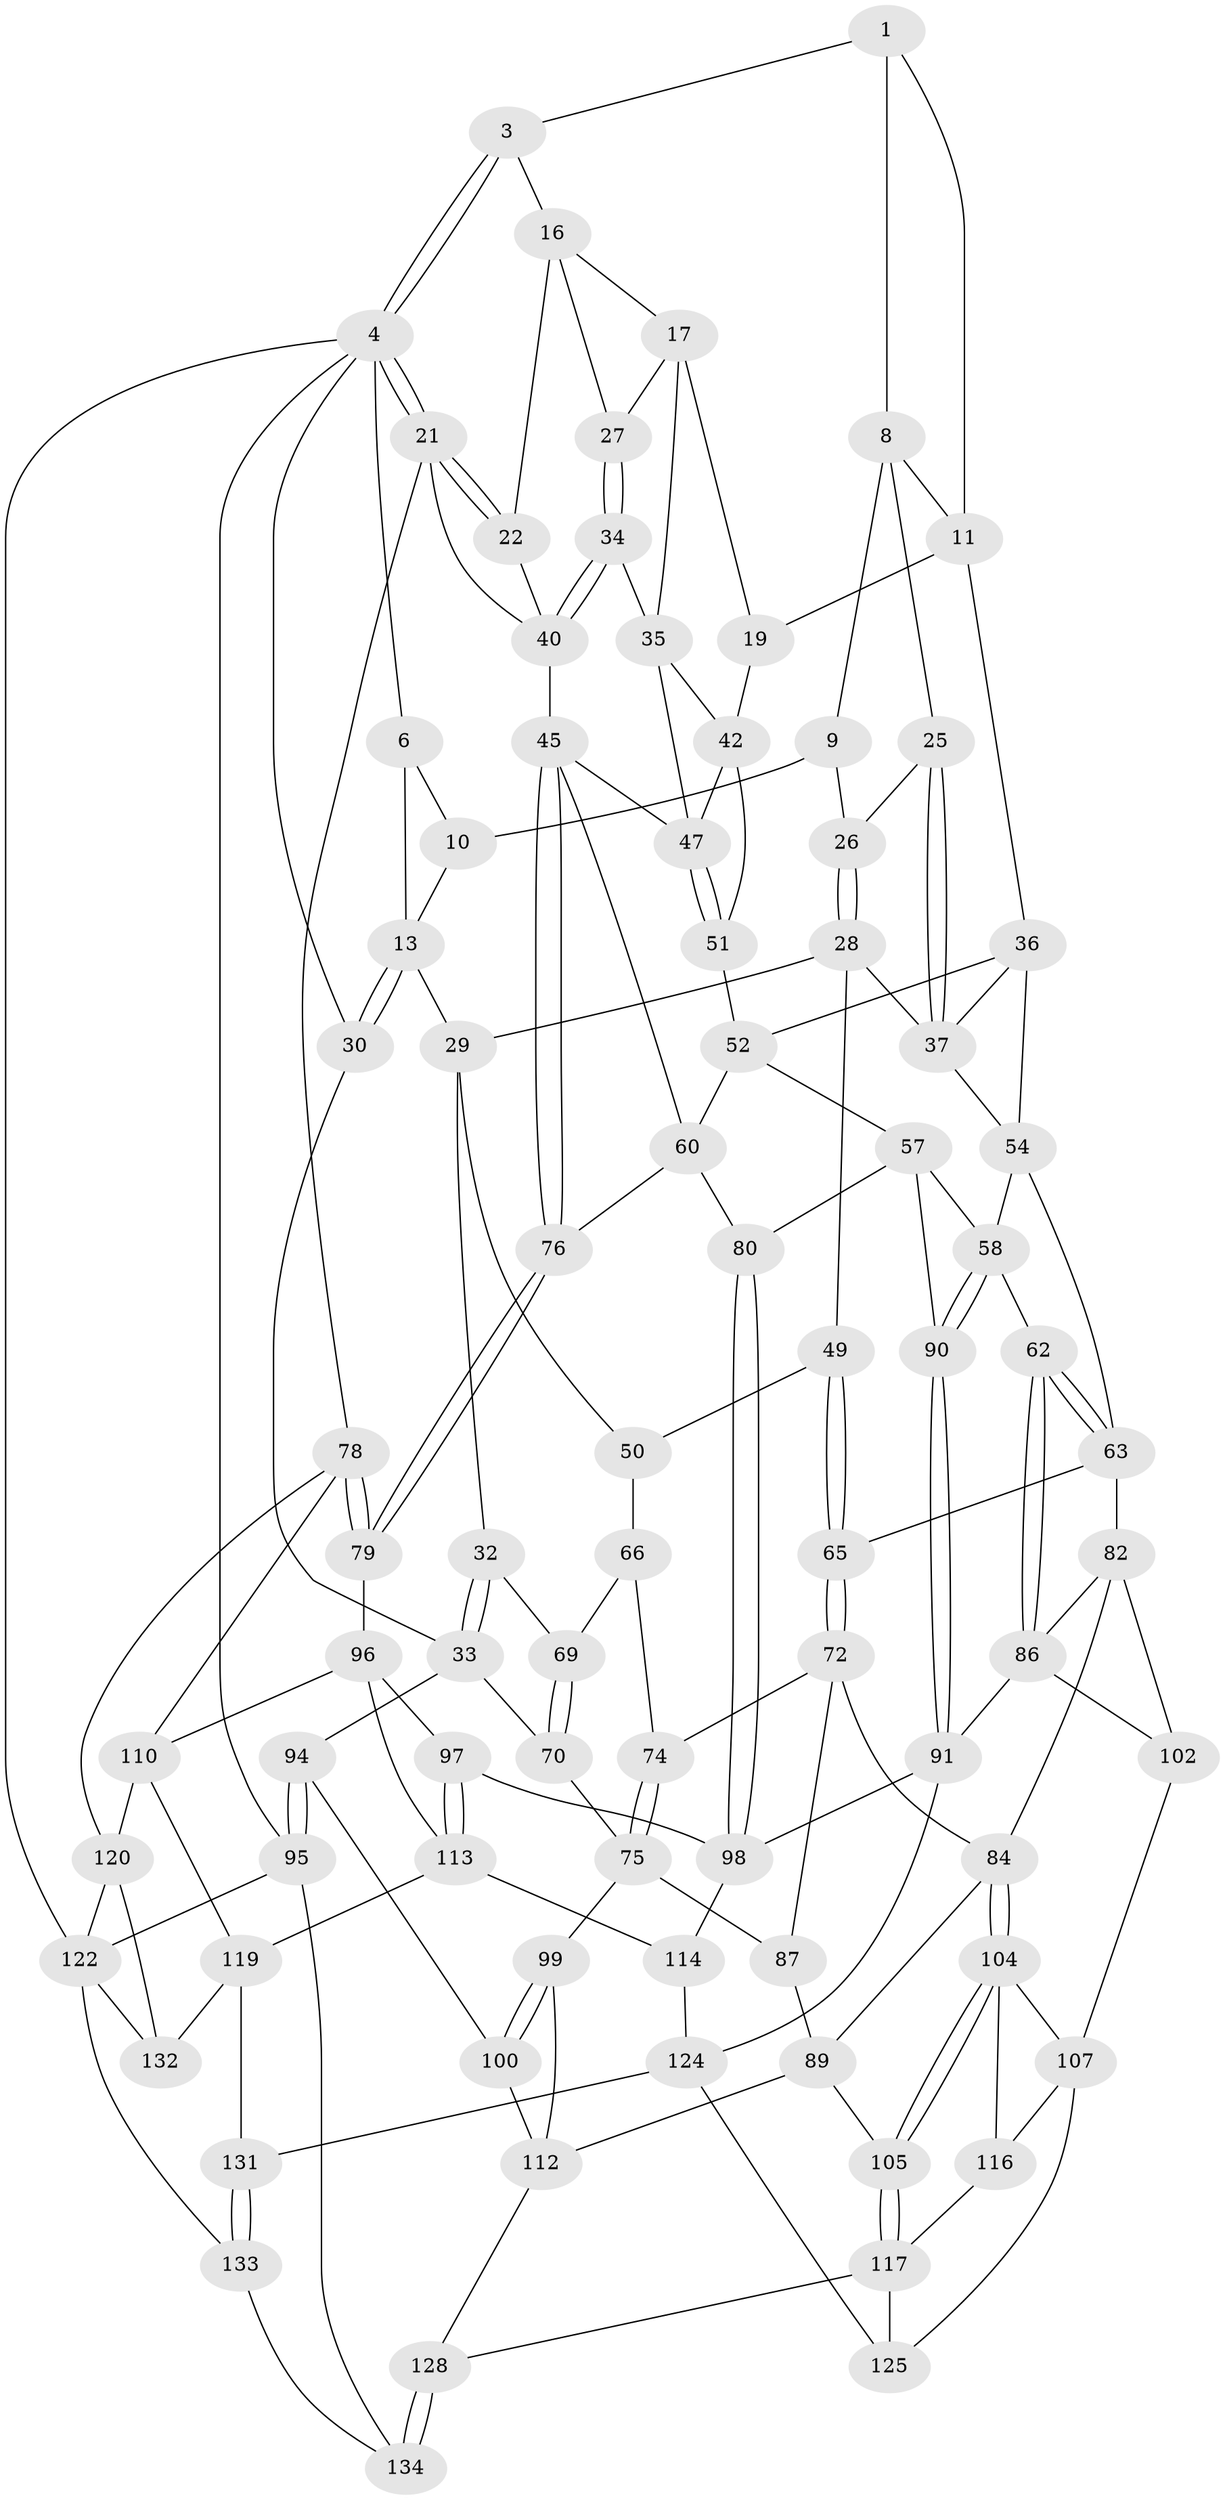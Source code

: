 // original degree distribution, {3: 0.029411764705882353, 5: 0.5735294117647058, 4: 0.19117647058823528, 6: 0.20588235294117646}
// Generated by graph-tools (version 1.1) at 2025/42/03/06/25 10:42:29]
// undirected, 85 vertices, 181 edges
graph export_dot {
graph [start="1"]
  node [color=gray90,style=filled];
  1 [pos="+0.3851274527264177+0",super="+2"];
  3 [pos="+0.791769220098987+0"];
  4 [pos="+1+0",super="+5"];
  6 [pos="+0+0",super="+7"];
  8 [pos="+0.37784768608157043+0",super="+12"];
  9 [pos="+0.3160946622217655+0.07659729915156031",super="+24"];
  10 [pos="+0.20419274114019037+0",super="+15"];
  11 [pos="+0.513571107722487+0.07142241602517091",super="+20"];
  13 [pos="+0.09913580811310058+0.10495541423218654",super="+14"];
  16 [pos="+0.7885460864378256+0",super="+23"];
  17 [pos="+0.7618401887149526+0.05745017725242341",super="+18"];
  19 [pos="+0.6434151276419927+0.18024060442956064"];
  21 [pos="+1+0.09573002829332963",super="+61"];
  22 [pos="+1+0.17226649361342697"];
  25 [pos="+0.39569997620674296+0.14386815981330117"];
  26 [pos="+0.3660578352789407+0.1365838659872411"];
  27 [pos="+0.8692542033841298+0.1648390225569314"];
  28 [pos="+0.24337344712628645+0.22570142854463648",super="+39"];
  29 [pos="+0.14846657589565446+0.1630530085487117",super="+31"];
  30 [pos="+0+0.24951835563215774"];
  32 [pos="+0+0.3266214003153524",super="+68"];
  33 [pos="+0+0.32950877079943086",super="+71"];
  34 [pos="+0.8356941234701448+0.23488390173311474"];
  35 [pos="+0.786064397969491+0.24507650005290735",super="+41"];
  36 [pos="+0.4461661013796609+0.23931917537775313",super="+53"];
  37 [pos="+0.4155031734925836+0.2159400872534126",super="+38"];
  40 [pos="+0.8998187129948544+0.3400179969353579",super="+44"];
  42 [pos="+0.7173605607984825+0.27630006350092295",super="+43"];
  45 [pos="+0.8524248595078517+0.40762117112986995",super="+46"];
  47 [pos="+0.7605884993817758+0.3564648172655501",super="+48"];
  49 [pos="+0.2471819068816332+0.38369305645598667"];
  50 [pos="+0.22982539547431613+0.3876113554640096"];
  51 [pos="+0.6219857422140145+0.2482525201340627"];
  52 [pos="+0.5862538815814463+0.3113990727608886",super="+56"];
  54 [pos="+0.4669481376550944+0.358602808839511",super="+55"];
  57 [pos="+0.5997073996974646+0.4914210515163026",super="+81"];
  58 [pos="+0.5439181734604627+0.5194202671843482",super="+59"];
  60 [pos="+0.7164525553775893+0.42104854456770635",super="+77"];
  62 [pos="+0.48313406063115216+0.5252021840728403"];
  63 [pos="+0.4218421863093689+0.5113711824415126",super="+64"];
  65 [pos="+0.32577078926309705+0.5211318678733681"];
  66 [pos="+0.11727238168506746+0.43937494860739845",super="+67"];
  69 [pos="+0.07975925155168788+0.4835185249956866"];
  70 [pos="+0.05865582052604491+0.5607792342374563"];
  72 [pos="+0.2625240089919076+0.574126401281725",super="+73"];
  74 [pos="+0.16479906604008127+0.5478802820344458"];
  75 [pos="+0.10698079596912427+0.5852516919873206",super="+88"];
  76 [pos="+0.8337268421955253+0.5551009395279562"];
  78 [pos="+1+0.5672077520542308",super="+109"];
  79 [pos="+0.878844959803554+0.5877829250331833"];
  80 [pos="+0.7288896385917735+0.6173158534055104"];
  82 [pos="+0.3590071892863221+0.6335752237477714",super="+83"];
  84 [pos="+0.3283161966264096+0.6656942393207992",super="+85"];
  86 [pos="+0.4432101542293772+0.6345263550205684",super="+93"];
  87 [pos="+0.20664750948537922+0.6625164030653777"];
  89 [pos="+0.2258394332665884+0.6800391928889808",super="+106"];
  90 [pos="+0.5763073456755432+0.6354950201626779"];
  91 [pos="+0.5702854829015853+0.7215426120357358",super="+92"];
  94 [pos="+0+0.8098194028723521",super="+101"];
  95 [pos="+0+1",super="+135"];
  96 [pos="+0.854657508834892+0.6694047521731332",super="+111"];
  97 [pos="+0.7492970188316947+0.6732231749478877"];
  98 [pos="+0.7323124490830258+0.6462125722208716",super="+103"];
  99 [pos="+0.07457778137212849+0.780809842478933"];
  100 [pos="+0.05263304524483161+0.799942931236338"];
  102 [pos="+0.4454356235931308+0.7212579976610047"];
  104 [pos="+0.322618760596021+0.7045424141576629",super="+108"];
  105 [pos="+0.257318525489551+0.7578231146263983"];
  107 [pos="+0.44348601158853296+0.7222293727856064",super="+123"];
  110 [pos="+0.9071084358056171+0.714532678389189",super="+118"];
  112 [pos="+0.20201560765849078+0.7704452182049106",super="+129"];
  113 [pos="+0.7513229296178416+0.7768071575216626",super="+115"];
  114 [pos="+0.731439329760696+0.7819061830164856"];
  116 [pos="+0.3612757302941458+0.781856120718159"];
  117 [pos="+0.2578485229308119+0.7585979550345283",super="+127"];
  119 [pos="+0.804125092425695+0.8183829851943013",super="+130"];
  120 [pos="+0.9311886011426886+0.8309395484024255",super="+121"];
  122 [pos="+1+1",super="+136"];
  124 [pos="+0.5373040279210943+0.8402784882702906",super="+126"];
  125 [pos="+0.37931736717006787+0.8772484240926142"];
  128 [pos="+0.2849299703589325+1"];
  131 [pos="+0.6049928745916664+0.9688632352973311"];
  132 [pos="+0.8416228946954857+0.8907394983107495"];
  133 [pos="+0.567319445408319+1"];
  134 [pos="+0.2873830609408933+1"];
  1 -- 8;
  1 -- 3;
  1 -- 11;
  3 -- 4;
  3 -- 4;
  3 -- 16;
  4 -- 21;
  4 -- 21;
  4 -- 122;
  4 -- 30;
  4 -- 6;
  4 -- 95;
  6 -- 13;
  6 -- 10;
  8 -- 9;
  8 -- 25;
  8 -- 11;
  9 -- 10 [weight=2];
  9 -- 26;
  10 -- 13;
  11 -- 19;
  11 -- 36;
  13 -- 30;
  13 -- 30;
  13 -- 29;
  16 -- 17;
  16 -- 27;
  16 -- 22;
  17 -- 27;
  17 -- 19;
  17 -- 35;
  19 -- 42;
  21 -- 22;
  21 -- 22;
  21 -- 40;
  21 -- 78;
  22 -- 40;
  25 -- 26;
  25 -- 37;
  25 -- 37;
  26 -- 28;
  26 -- 28;
  27 -- 34;
  27 -- 34;
  28 -- 29;
  28 -- 49;
  28 -- 37;
  29 -- 32;
  29 -- 50;
  30 -- 33;
  32 -- 33;
  32 -- 33;
  32 -- 69;
  33 -- 70;
  33 -- 94;
  34 -- 35;
  34 -- 40;
  34 -- 40;
  35 -- 42;
  35 -- 47;
  36 -- 37;
  36 -- 54;
  36 -- 52;
  37 -- 54;
  40 -- 45;
  42 -- 47;
  42 -- 51;
  45 -- 76;
  45 -- 76;
  45 -- 60;
  45 -- 47;
  47 -- 51;
  47 -- 51;
  49 -- 50;
  49 -- 65;
  49 -- 65;
  50 -- 66;
  51 -- 52;
  52 -- 57;
  52 -- 60;
  54 -- 63;
  54 -- 58;
  57 -- 58;
  57 -- 80;
  57 -- 90;
  58 -- 90;
  58 -- 90;
  58 -- 62;
  60 -- 80;
  60 -- 76;
  62 -- 63;
  62 -- 63;
  62 -- 86;
  62 -- 86;
  63 -- 65;
  63 -- 82;
  65 -- 72;
  65 -- 72;
  66 -- 69;
  66 -- 74;
  69 -- 70;
  69 -- 70;
  70 -- 75;
  72 -- 84;
  72 -- 74;
  72 -- 87;
  74 -- 75;
  74 -- 75;
  75 -- 99;
  75 -- 87;
  76 -- 79;
  76 -- 79;
  78 -- 79;
  78 -- 79;
  78 -- 110;
  78 -- 120;
  79 -- 96;
  80 -- 98;
  80 -- 98;
  82 -- 86;
  82 -- 84;
  82 -- 102;
  84 -- 104;
  84 -- 104;
  84 -- 89;
  86 -- 102;
  86 -- 91;
  87 -- 89;
  89 -- 105;
  89 -- 112;
  90 -- 91;
  90 -- 91;
  91 -- 124;
  91 -- 98;
  94 -- 95 [weight=2];
  94 -- 95;
  94 -- 100;
  95 -- 122;
  95 -- 134;
  96 -- 97;
  96 -- 113;
  96 -- 110;
  97 -- 98;
  97 -- 113;
  97 -- 113;
  98 -- 114;
  99 -- 100;
  99 -- 100;
  99 -- 112;
  100 -- 112;
  102 -- 107;
  104 -- 105;
  104 -- 105;
  104 -- 107;
  104 -- 116;
  105 -- 117;
  105 -- 117;
  107 -- 116;
  107 -- 125;
  110 -- 120;
  110 -- 119;
  112 -- 128;
  113 -- 114;
  113 -- 119;
  114 -- 124;
  116 -- 117;
  117 -- 128;
  117 -- 125;
  119 -- 131;
  119 -- 132;
  120 -- 132;
  120 -- 122;
  122 -- 132;
  122 -- 133;
  124 -- 125;
  124 -- 131;
  128 -- 134;
  128 -- 134;
  131 -- 133;
  131 -- 133;
  133 -- 134;
}

